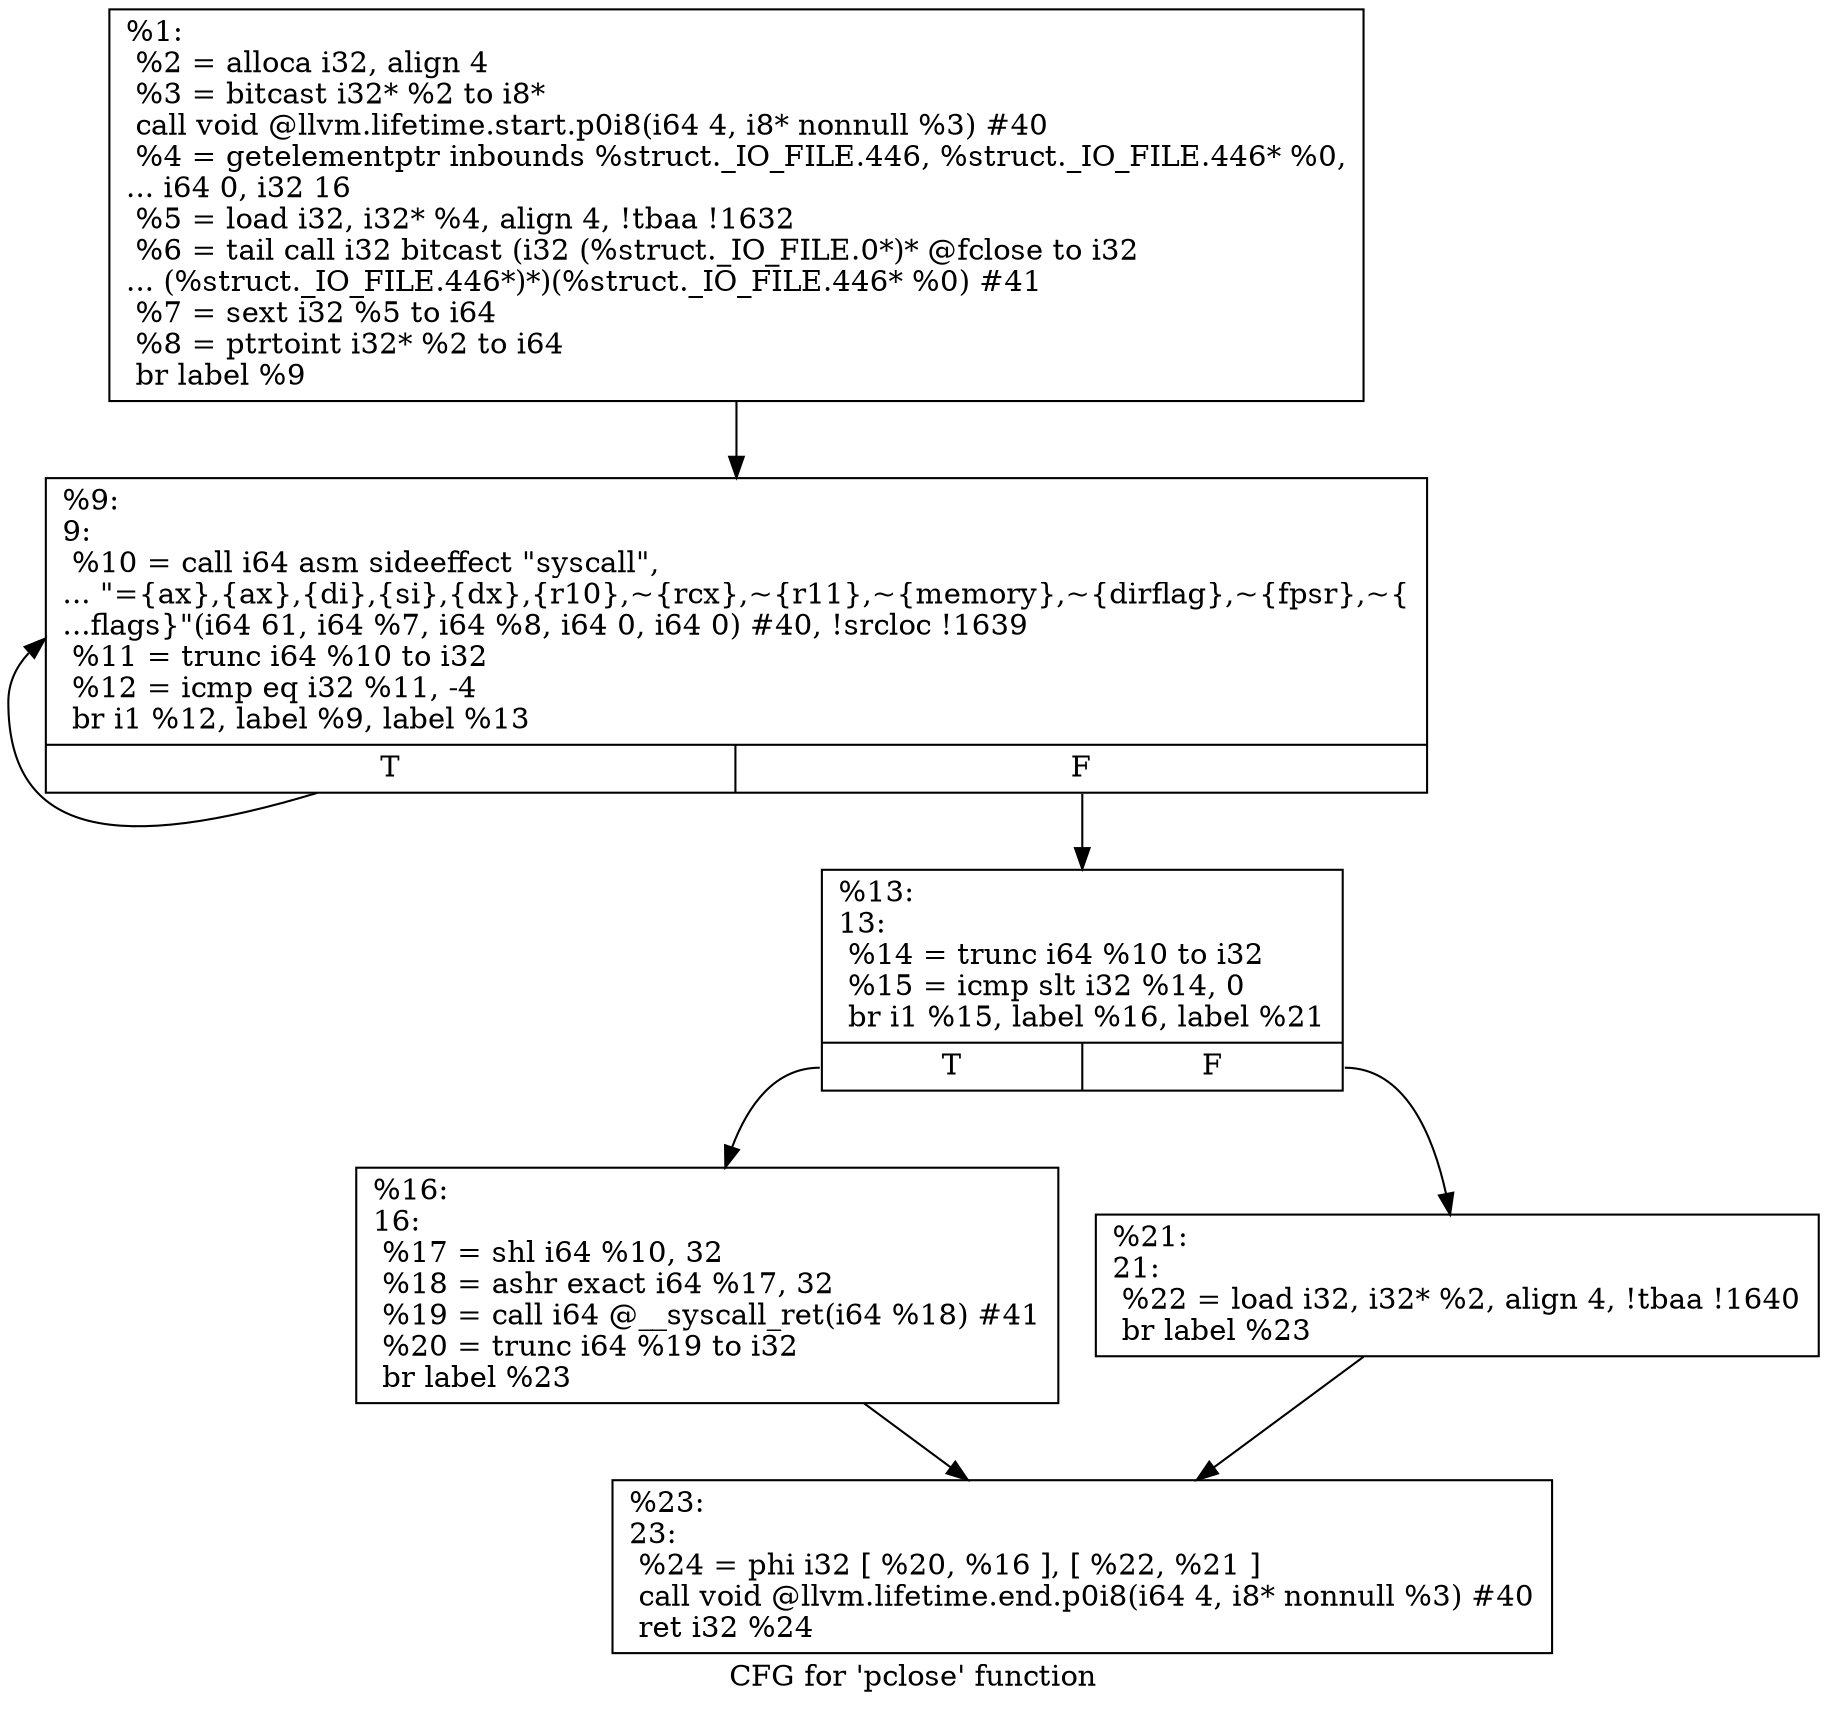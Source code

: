 digraph "CFG for 'pclose' function" {
	label="CFG for 'pclose' function";

	Node0x1934490 [shape=record,label="{%1:\l  %2 = alloca i32, align 4\l  %3 = bitcast i32* %2 to i8*\l  call void @llvm.lifetime.start.p0i8(i64 4, i8* nonnull %3) #40\l  %4 = getelementptr inbounds %struct._IO_FILE.446, %struct._IO_FILE.446* %0,\l... i64 0, i32 16\l  %5 = load i32, i32* %4, align 4, !tbaa !1632\l  %6 = tail call i32 bitcast (i32 (%struct._IO_FILE.0*)* @fclose to i32\l... (%struct._IO_FILE.446*)*)(%struct._IO_FILE.446* %0) #41\l  %7 = sext i32 %5 to i64\l  %8 = ptrtoint i32* %2 to i64\l  br label %9\l}"];
	Node0x1934490 -> Node0x1934780;
	Node0x1934780 [shape=record,label="{%9:\l9:                                                \l  %10 = call i64 asm sideeffect \"syscall\",\l... \"=\{ax\},\{ax\},\{di\},\{si\},\{dx\},\{r10\},~\{rcx\},~\{r11\},~\{memory\},~\{dirflag\},~\{fpsr\},~\{\l...flags\}\"(i64 61, i64 %7, i64 %8, i64 0, i64 0) #40, !srcloc !1639\l  %11 = trunc i64 %10 to i32\l  %12 = icmp eq i32 %11, -4\l  br i1 %12, label %9, label %13\l|{<s0>T|<s1>F}}"];
	Node0x1934780:s0 -> Node0x1934780;
	Node0x1934780:s1 -> Node0x19347d0;
	Node0x19347d0 [shape=record,label="{%13:\l13:                                               \l  %14 = trunc i64 %10 to i32\l  %15 = icmp slt i32 %14, 0\l  br i1 %15, label %16, label %21\l|{<s0>T|<s1>F}}"];
	Node0x19347d0:s0 -> Node0x1934820;
	Node0x19347d0:s1 -> Node0x1934870;
	Node0x1934820 [shape=record,label="{%16:\l16:                                               \l  %17 = shl i64 %10, 32\l  %18 = ashr exact i64 %17, 32\l  %19 = call i64 @__syscall_ret(i64 %18) #41\l  %20 = trunc i64 %19 to i32\l  br label %23\l}"];
	Node0x1934820 -> Node0x19348c0;
	Node0x1934870 [shape=record,label="{%21:\l21:                                               \l  %22 = load i32, i32* %2, align 4, !tbaa !1640\l  br label %23\l}"];
	Node0x1934870 -> Node0x19348c0;
	Node0x19348c0 [shape=record,label="{%23:\l23:                                               \l  %24 = phi i32 [ %20, %16 ], [ %22, %21 ]\l  call void @llvm.lifetime.end.p0i8(i64 4, i8* nonnull %3) #40\l  ret i32 %24\l}"];
}
